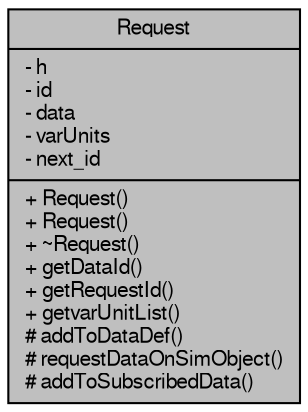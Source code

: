 digraph "Request"
{
  bgcolor="transparent";
  edge [fontname="FreeSans",fontsize="10",labelfontname="FreeSans",labelfontsize="10"];
  node [fontname="FreeSans",fontsize="10",shape=record];
  Node1 [label="{Request\n|- h\l- id\l- data\l- varUnits\l- next_id\l|+ Request()\l+ Request()\l+ ~Request()\l+ getDataId()\l+ getRequestId()\l+ getvarUnitList()\l# addToDataDef()\l# requestDataOnSimObject()\l# addToSubscribedData()\l}",height=0.2,width=0.4,color="black", fillcolor="grey75", style="filled" fontcolor="black"];
}
